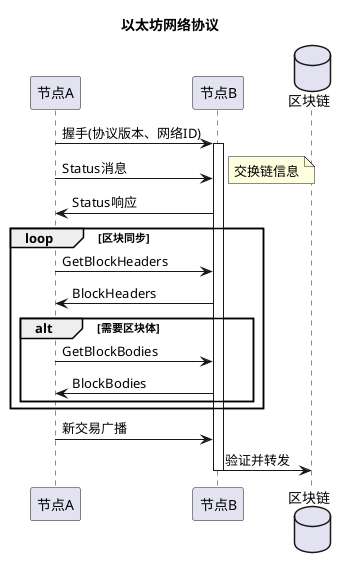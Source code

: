 @startuml network
title 以太坊网络协议

participant "节点A" as NodeA
participant "节点B" as NodeB
database "区块链" as Blockchain

NodeA -> NodeB: 握手(协议版本、网络ID)
activate NodeB

NodeA -> NodeB: Status消息
note right: 交换链信息
NodeB -> NodeA: Status响应

loop 区块同步
    NodeA -> NodeB: GetBlockHeaders
    NodeB -> NodeA: BlockHeaders
    
    alt 需要区块体
        NodeA -> NodeB: GetBlockBodies
        NodeB -> NodeA: BlockBodies
    end
end

NodeA -> NodeB: 新交易广播
NodeB -> Blockchain: 验证并转发

deactivate NodeB

@enduml 